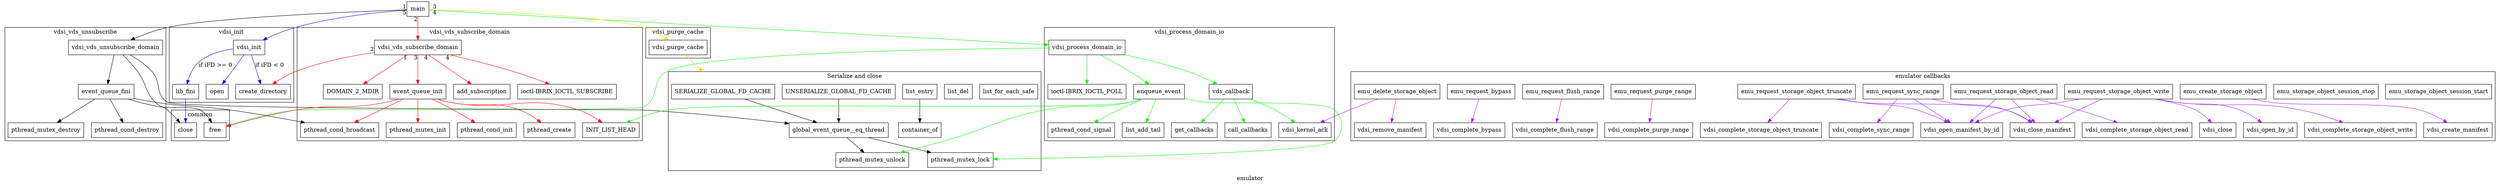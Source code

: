 digraph emulator {
    compound=true
   label = "emulator"
   node [ shape="box" ]
   main -> vdsi_init [taillabel = "  1" color = "blue" ];
   main -> vdsi_vds_subscribe_domain [taillabel = "  2" color = "red" ];
   main -> vdsi_process_domain_io [taillabel = "  3" color = "green" ];
   main -> vdsi_purge_cache [taillabel = "  4" color = "gold" ];
   main -> vdsi_vds_unsubscribe_domain [taillabel = "  5" color = "black" ];
   //
   subgraph cluster_common {
        clusterrank = local
        label = "common"
        close
        free
   }
   subgraph cluster_serFD {
        clusterrank = local
        label = "Serialize and close"
        list_for_each_safe 
        close
        list_del 
        free 
        SERIALIZE_GLOBAL_FD_CACHE -> global_event_queue__eq_thread -> pthread_mutex_lock; 
        list_entry -> container_of; 
        UNSERIALIZE_GLOBAL_FD_CACHE -> global_event_queue__eq_thread -> pthread_mutex_unlock; 
    }
   //
   subgraph cluster_vinit {
        clusterrank = local
    label = vdsi_init 
   vdsi_init -> lib_fini [label = "if iFD >= 0" color = "blue" ];
   lib_fini -> close  [color = "blue"] ;
   vdsi_init -> create_directory [label = "if iFD < 0" color = "blue" ];
   vdsi_init -> open  [color = "blue"] ;
   }
   //
   subgraph cluster_vvsubscr {
        clusterrank = local
        label = vdsi_vds_subscribe_domain 
   vdsi_vds_subscribe_domain -> DOMAIN_2_MDIR [taillabel = "  1" color = "red"];
   vdsi_vds_subscribe_domain -> create_directory [taillabel = "  2" color = "red"];
   vdsi_vds_subscribe_domain -> event_queue_init [taillabel = "  3" color = "red"];
   event_queue_init -> pthread_mutex_init [color = "red"];
   event_queue_init -> pthread_cond_init [color = "red"];
   event_queue_init -> INIT_LIST_HEAD [color = "red"];
   event_queue_init -> pthread_create [color = "red"];
   event_queue_init -> pthread_cond_broadcast [color = "red"];
   event_queue_init -> free [color = "red"];
   vdsi_vds_subscribe_domain -> add_subscription [taillabel = "  4" color = "red"];
   vdsi_vds_subscribe_domain -> "ioctl-IBRIX_IOCTL_SUBSCRIBE" [taillabel = "  4" color = "red"];
   }
   //
   subgraph cluster_vpd_io {
        clusterrank = local
        label = vdsi_process_domain_io
   vdsi_process_domain_io -> "ioctl-IBRIX_IOCTL_POLL" [color = "green"];
// vdsi_process_domain_io -> global_event_queue__eq_cb [color = "green"];
   vdsi_process_domain_io -> vds_callback [color = "green"];
   vds_callback -> get_callbacks [color = "green"];
   vds_callback -> call_callbacks [color = "green"];
   vds_callback -> vdsi_kernel_ack [color = "green"];
   vdsi_process_domain_io -> enqueue_event [color = "green"];
   enqueue_event -> pthread_mutex_lock  [color = "green"];
   enqueue_event -> INIT_LIST_HEAD  [color = "green"];
   enqueue_event -> list_add_tail  [color = "green"];
   enqueue_event -> pthread_cond_signal  [color = "green"];
   enqueue_event -> pthread_mutex_unlock [color = "green"];
   vdsi_process_domain_io -> free [color = "green"];
   }
   //
   subgraph cluster_vp_cache {
        clusterrank = local
        label = vdsi_purge_cache
   vdsi_purge_cache -> SERIALIZE_GLOBAL_FD_CACHE  [lhead=cluster_serFD color = "gold"];
   // SERIALIZE_GLOBAL_FD_CACHE -> global_event_queue__eq_thread -> pthread_mutex_lock [color = "gold"];
   // vdsi_purge_cache -> list_for_each_safe  [color = "gold"];
   // vdsi_purge_cache -> list_entry  [color = "gold"];
   // list_entry -> container_of  [color = "gold"];
   // vdsi_purge_cache -> close  [color = "gold"];
   // vdsi_purge_cache -> list_del  [color = "gold"];
   // vdsi_purge_cache -> free  [color = "gold"];
   // vdsi_purge_cache -> UNSERIALIZE_GLOBAL_FD_CACHE  [color = "gold"];
   // UNSERIALIZE_GLOBAL_FD_CACHE -> global_event_queue__eq_thread -> pthread_mutex_unlock [color = "gold"];
   }
   //
   subgraph cluster_vv_unsubscr {
         clusterrank = local
        label = vdsi_vds_unsubscribe
   vdsi_vds_unsubscribe_domain -> global_event_queue__eq_thread [color = "black"];
   vdsi_vds_unsubscribe_domain -> event_queue_fini [color = "black"];
   event_queue_fini -> pthread_cond_broadcast [color = "black"];
   event_queue_fini -> free [color = "black"];
   event_queue_fini -> pthread_mutex_destroy [color = "black"];
   event_queue_fini -> pthread_cond_destroy [color = "black"];
   vdsi_vds_unsubscribe_domain -> close [color = "black"];
   }
   subgraph cluster_emu_cb {
        rank=max
         clusterrank = local
        label = "emulator callbacks"
    emu_storage_object_session_start;
    emu_storage_object_session_stop;
    emu_create_storage_object -> vdsi_create_manifest [color = "purple"];
        // vdsi_create_manifest -> INODE_ID_2_MPATH [color = "purple"];
            // INODE_ID_2_MPATH -> li_get_root [color = "purple"];
        // vdsi_create_manifest -> stat [color = "purple"];
        // vdsi_create_manifest -> creat [color = "purple"];
        // vdsi_create_manifest -> close [color = "purple"];
    emu_delete_storage_object -> vdsi_remove_manifest [color = "purple"];
        // vdsi_remove_manifest -> INODE_ID_2_MPATH [color = "purple"];
        // vdsi_remove_manifest -> unlink [color = "purple"];
    emu_delete_storage_object -> vdsi_kernel_ack [color = "purple"];
        // vdsi_kernel_ack -> "ioctl-IBRIX_IOCTL_ACK" [color = "purple"];
    emu_request_storage_object_write -> vdsi_open_by_id [color = "purple"];
        // vdsi_open_by_id -> SERIALIZE_GLOBAL_FD_CACHE [color = "purple"];
        // vdsi_open_by_id -> find_cache_entry [color = "purple"];
            // find_cache_entry -> list_for_each [color = "purple"];
            // find_cache_entry -> list_entry [color = "purple"];
        // vdsi_open_by_id -> add_cache_entry [color = "purple"];
        // vdsi_open_by_id -> UNSERIALIZE_GLOBAL_FD_CACHE [color = "purple"];
    // emu_request_storage_object_write -> mmap [color = "purple"];
    emu_request_storage_object_write -> vdsi_open_manifest_by_id [color = "purple"];
        // vdsi_open_manifest_by_id -> SERIALIZE_GLOBAL_FD_CACHE [color = "purple"];
        // vdsi_open_manifest_by_id -> find_cache_entry [color = "purple"];
        // vdsi_open_manifest_by_id -> UNSERIALIZE_GLOBAL_FD_CACHE [color = "purple"];
        // vdsi_open_manifest_by_id -> INODE_ID_2_MPATH [color = "purple"];
        // vdsi_open_manifest_by_id -> open [color = "purple"];
        // vdsi_open_manifest_by_id -> add_cache_entry [color = "purple"];
    // emu_request_storage_object_write -> lseek [color = "purple"];
    // emu_request_storage_object_write -> write [color = "purple"];
    emu_request_storage_object_write -> vdsi_close_manifest [color = "purple"];
        //vdsi_close_manifest -> SERIALIZE_GLOBAL_FD_CACHE [lhead=cluster_serFD color = "purple"];
        // vdsi_close_manifest -> list_for_each_safe [color = "purple"];
        // vdsi_close_manifest -> list_entry [color = "purple"];
        // vdsi_close_manifest -> close [color = "purple"];
        // vdsi_close_manifest -> list_del [color = "purple"];
        // vdsi_close_manifest -> free [color = "purple"];
        // vdsi_close_manifest -> UNSERIALIZE_GLOBAL_FD_CACHE [color = "purple"];
    // emu_request_storage_object_write -> munmap [color = "purple"];
    emu_request_storage_object_write -> vdsi_complete_storage_object_write [color = "purple"];
        //vdsi_complete_storage_object_write -> vdsi_kernel_ack [color = "purple"];
            // vdsi_kernel_ack -> "ioctl-IBRIX_IOCTL_ACK" [color = "purple"];
    emu_request_storage_object_write -> vdsi_close [color = "purple"];
        // vdsi_close -> SERIALIZE_GLOBAL_FD_CACHE [lhead=cluster_serFD color = "purple"];
    emu_request_storage_object_read -> vdsi_open_manifest_by_id [color="purple"];
    emu_request_storage_object_read -> vdsi_close_manifest [color="purple"];
    emu_request_storage_object_read -> vdsi_complete_storage_object_read [color="purple"];
    emu_request_storage_object_truncate -> vdsi_open_manifest_by_id [color="purple"];
    emu_request_storage_object_truncate -> vdsi_close_manifest [color="purple"];
    emu_request_storage_object_truncate -> vdsi_complete_storage_object_truncate [color="purple"];
    emu_request_purge_range -> vdsi_complete_purge_range [color="purple"];
    emu_request_flush_range -> vdsi_complete_flush_range [color="purple"];
    emu_request_sync_range -> vdsi_open_manifest_by_id [color="purple"];
    emu_request_sync_range -> vdsi_close_manifest [color="purple"];
    emu_request_sync_range -> vdsi_complete_sync_range [color="purple"];
    emu_request_bypass -> vdsi_complete_bypass [color="purple"];
   }
}

